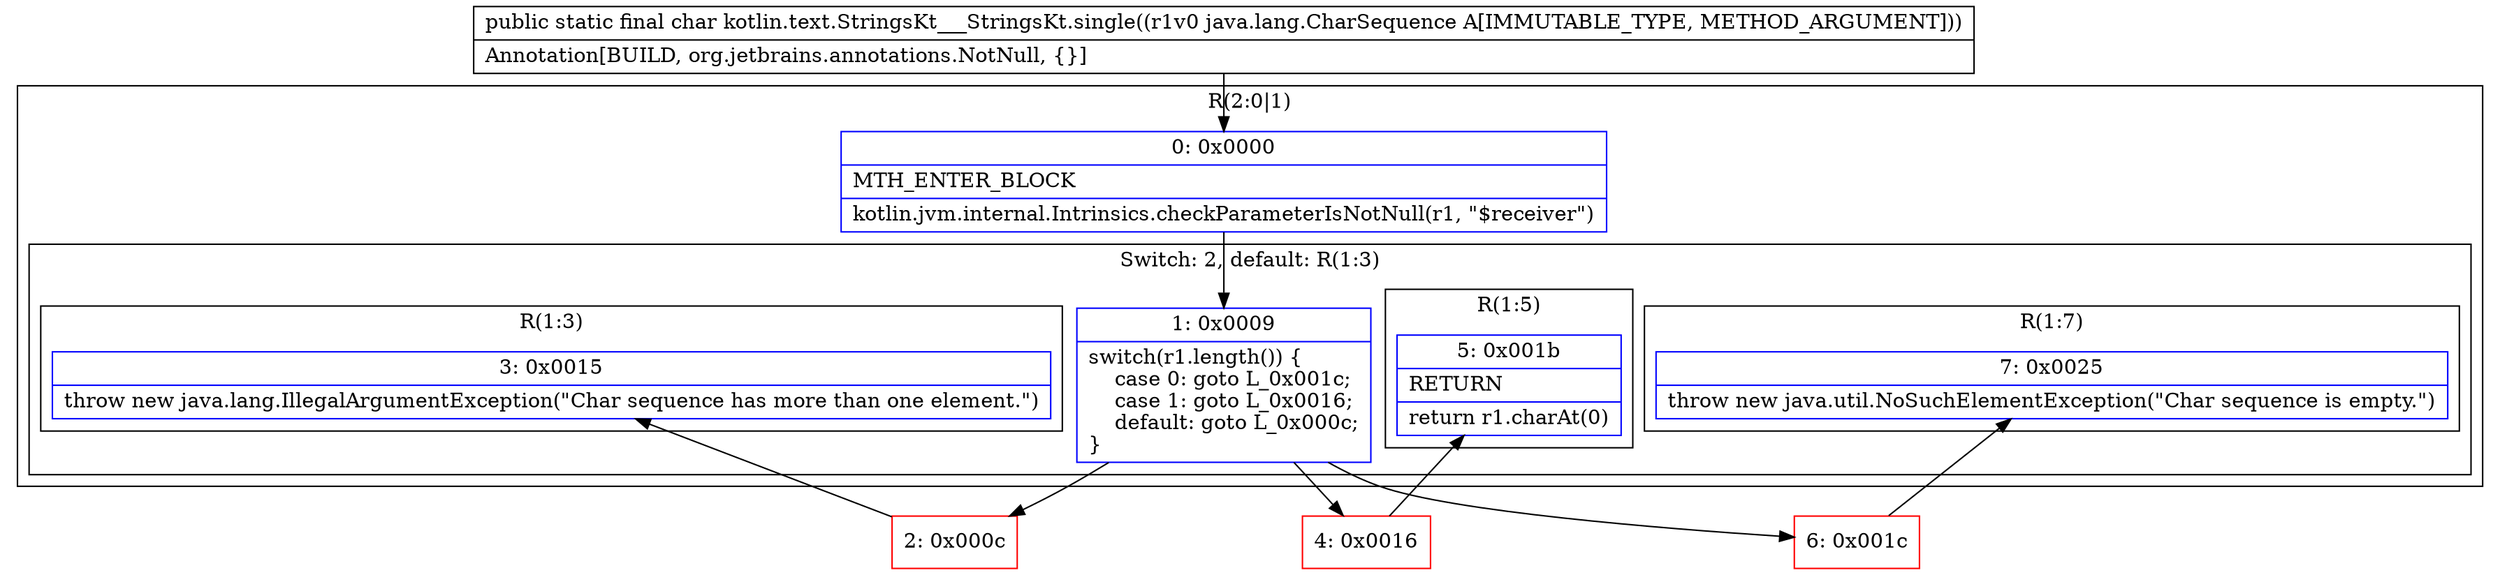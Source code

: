 digraph "CFG forkotlin.text.StringsKt___StringsKt.single(Ljava\/lang\/CharSequence;)C" {
subgraph cluster_Region_525073354 {
label = "R(2:0|1)";
node [shape=record,color=blue];
Node_0 [shape=record,label="{0\:\ 0x0000|MTH_ENTER_BLOCK\l|kotlin.jvm.internal.Intrinsics.checkParameterIsNotNull(r1, \"$receiver\")\l}"];
subgraph cluster_SwitchRegion_219480252 {
label = "Switch: 2, default: R(1:3)";
node [shape=record,color=blue];
Node_1 [shape=record,label="{1\:\ 0x0009|switch(r1.length()) \{\l    case 0: goto L_0x001c;\l    case 1: goto L_0x0016;\l    default: goto L_0x000c;\l\}\l}"];
subgraph cluster_Region_999595727 {
label = "R(1:7)";
node [shape=record,color=blue];
Node_7 [shape=record,label="{7\:\ 0x0025|throw new java.util.NoSuchElementException(\"Char sequence is empty.\")\l}"];
}
subgraph cluster_Region_1551601868 {
label = "R(1:5)";
node [shape=record,color=blue];
Node_5 [shape=record,label="{5\:\ 0x001b|RETURN\l|return r1.charAt(0)\l}"];
}
subgraph cluster_Region_481211682 {
label = "R(1:3)";
node [shape=record,color=blue];
Node_3 [shape=record,label="{3\:\ 0x0015|throw new java.lang.IllegalArgumentException(\"Char sequence has more than one element.\")\l}"];
}
}
}
Node_2 [shape=record,color=red,label="{2\:\ 0x000c}"];
Node_4 [shape=record,color=red,label="{4\:\ 0x0016}"];
Node_6 [shape=record,color=red,label="{6\:\ 0x001c}"];
MethodNode[shape=record,label="{public static final char kotlin.text.StringsKt___StringsKt.single((r1v0 java.lang.CharSequence A[IMMUTABLE_TYPE, METHOD_ARGUMENT]))  | Annotation[BUILD, org.jetbrains.annotations.NotNull, \{\}]\l}"];
MethodNode -> Node_0;
Node_0 -> Node_1;
Node_1 -> Node_2;
Node_1 -> Node_4;
Node_1 -> Node_6;
Node_2 -> Node_3;
Node_4 -> Node_5;
Node_6 -> Node_7;
}

